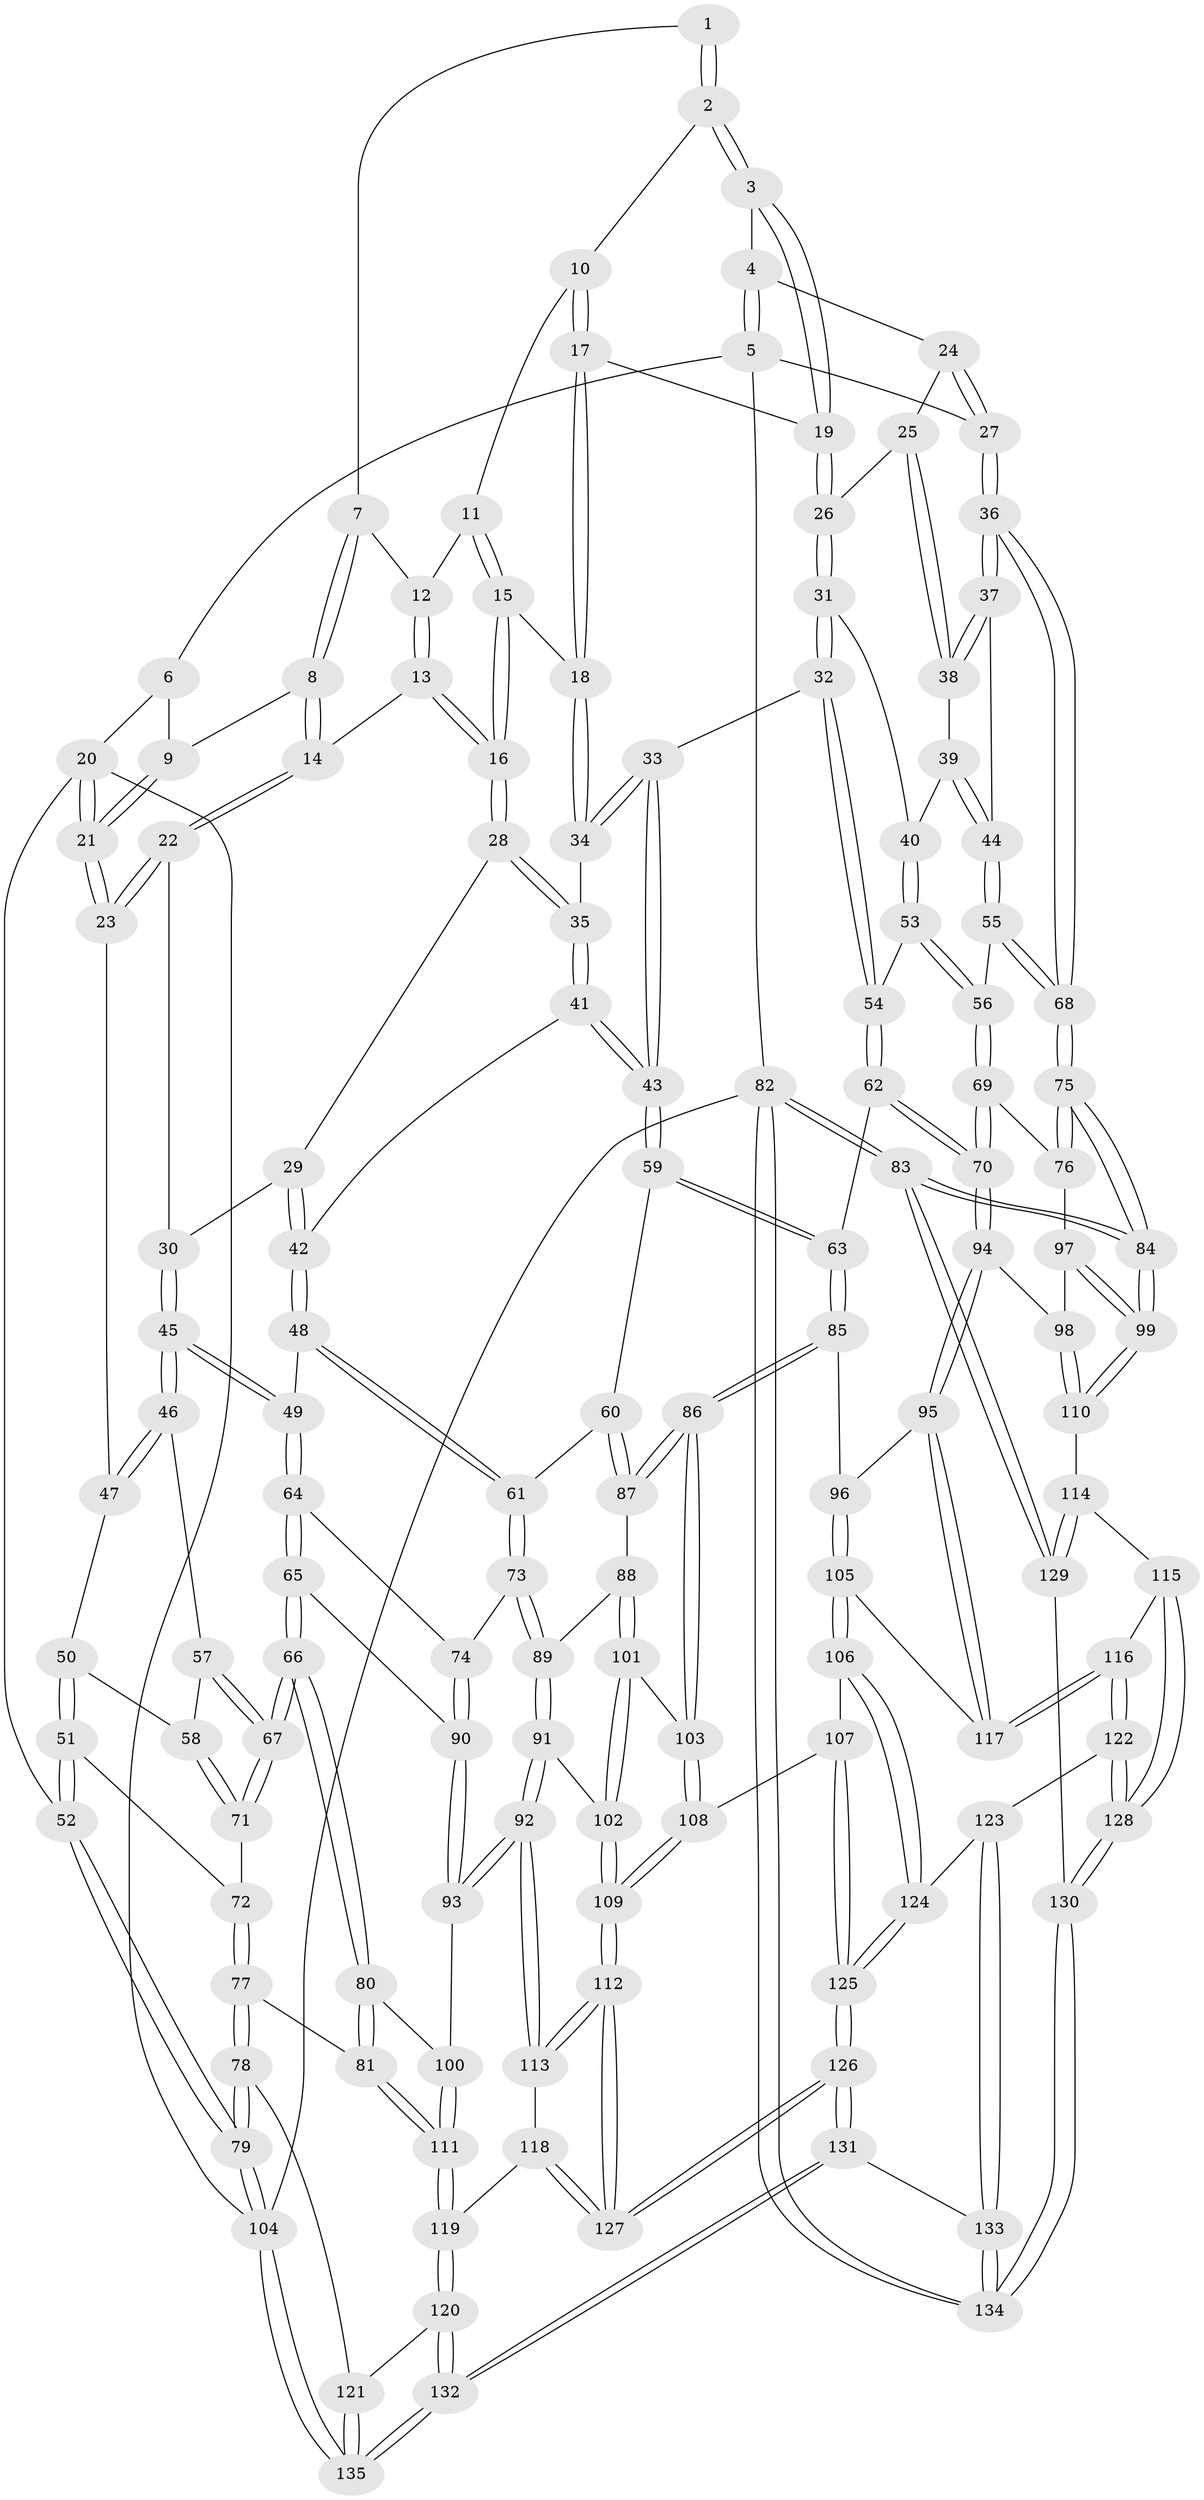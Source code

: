 // coarse degree distribution, {3: 0.15853658536585366, 4: 0.45121951219512196, 5: 0.34146341463414637, 7: 0.012195121951219513, 6: 0.036585365853658534}
// Generated by graph-tools (version 1.1) at 2025/52/02/27/25 19:52:44]
// undirected, 135 vertices, 334 edges
graph export_dot {
graph [start="1"]
  node [color=gray90,style=filled];
  1 [pos="+0.3020025642006294+0"];
  2 [pos="+0.7425350491836669+0"];
  3 [pos="+0.9562239439317592+0"];
  4 [pos="+0.9805848509999174+0"];
  5 [pos="+1+0"];
  6 [pos="+0.19670433693313602+0"];
  7 [pos="+0.2972880835665316+0"];
  8 [pos="+0.15436267849620056+0.1078307272313313"];
  9 [pos="+0.04767349880347955+0.11459864237900114"];
  10 [pos="+0.6909986630817556+0"];
  11 [pos="+0.4916170001625043+0.12217412461415869"];
  12 [pos="+0.35844350533201674+0.09346776228994887"];
  13 [pos="+0.32263158796616404+0.1845037173714915"];
  14 [pos="+0.23533979799292082+0.22261881583405035"];
  15 [pos="+0.48924352000232174+0.15733492179665723"];
  16 [pos="+0.4404419301034793+0.2669097836363487"];
  17 [pos="+0.652150606643725+0.21144068699228805"];
  18 [pos="+0.618881726776066+0.251347799525639"];
  19 [pos="+0.7749908518692564+0.27842166767549675"];
  20 [pos="+0+0.14214081427936673"];
  21 [pos="+0+0.16672892517481416"];
  22 [pos="+0.2339179065497808+0.22645589238786645"];
  23 [pos="+0.08501801649939864+0.3153932174760278"];
  24 [pos="+0.8913085623800834+0.2701820786298917"];
  25 [pos="+0.8827347303797607+0.28903151475693073"];
  26 [pos="+0.7896874642774299+0.3033203465220757"];
  27 [pos="+1+0.2815838687522968"];
  28 [pos="+0.44506295858203165+0.2776454253395168"];
  29 [pos="+0.3577996379797528+0.33720828991383167"];
  30 [pos="+0.27646988387618465+0.33678940544899494"];
  31 [pos="+0.7857440123791897+0.31390225663229426"];
  32 [pos="+0.7128261257454163+0.3906853209316923"];
  33 [pos="+0.6506542452658044+0.3690687034769977"];
  34 [pos="+0.6123820258779926+0.2637481618754045"];
  35 [pos="+0.4767690680972318+0.3027877593485112"];
  36 [pos="+1+0.3736136490781828"];
  37 [pos="+1+0.37497638268095757"];
  38 [pos="+0.9176621372463174+0.34400124771181356"];
  39 [pos="+0.9089447668030649+0.35590923779012607"];
  40 [pos="+0.8475741565138274+0.4118979144103865"];
  41 [pos="+0.48043352821684077+0.34673395410108554"];
  42 [pos="+0.3799598190795571+0.41923434676451427"];
  43 [pos="+0.537838425728144+0.4713590384589089"];
  44 [pos="+0.9144053920998134+0.4575352214447884"];
  45 [pos="+0.24967983499701596+0.4308976618536142"];
  46 [pos="+0.16588583418139627+0.413907731320323"];
  47 [pos="+0.09488885911760661+0.3520061008702141"];
  48 [pos="+0.36260291879281675+0.4673815397907784"];
  49 [pos="+0.2558876797595869+0.44127983144604666"];
  50 [pos="+0.062109277932228035+0.40826528495559133"];
  51 [pos="+0+0.4756304817244666"];
  52 [pos="+0+0.470832899736669"];
  53 [pos="+0.8451052541490346+0.42386361770876346"];
  54 [pos="+0.7311329748177361+0.43317882440163763"];
  55 [pos="+0.8985308980496999+0.47768699947179644"];
  56 [pos="+0.8772067641972089+0.48657704813767083"];
  57 [pos="+0.14005702216514865+0.4605738098625068"];
  58 [pos="+0.10335159415872662+0.48488486816793475"];
  59 [pos="+0.5372738439333217+0.4749153083015585"];
  60 [pos="+0.4981301147231878+0.5087143849696149"];
  61 [pos="+0.41921078782404275+0.5315864708998006"];
  62 [pos="+0.7239464288099046+0.5559644284957791"];
  63 [pos="+0.6758025595699735+0.5551541117790608"];
  64 [pos="+0.23152210242986693+0.5254370057868407"];
  65 [pos="+0.1992616270507756+0.592838385686966"];
  66 [pos="+0.19724670785722825+0.5943139551770177"];
  67 [pos="+0.16671084768080607+0.5595597609637655"];
  68 [pos="+1+0.5548163881909989"];
  69 [pos="+0.8396942610208351+0.5766689979028337"];
  70 [pos="+0.7851151971875678+0.6042574024435174"];
  71 [pos="+0.08896496128677567+0.5079285475981147"];
  72 [pos="+0.04714511443464539+0.5173710174416063"];
  73 [pos="+0.40379247952779157+0.5629794665036287"];
  74 [pos="+0.4024504263635054+0.5642115952496795"];
  75 [pos="+1+0.5946916070945756"];
  76 [pos="+0.8829668881366437+0.5867461849901087"];
  77 [pos="+0.05448086939175911+0.682832535105801"];
  78 [pos="+0+0.7537315180752248"];
  79 [pos="+0+0.7664409063339522"];
  80 [pos="+0.18233217636980753+0.6215360377567611"];
  81 [pos="+0.10593661219156508+0.6781244080723331"];
  82 [pos="+1+1"];
  83 [pos="+1+1"];
  84 [pos="+1+0.7617627493646776"];
  85 [pos="+0.5926929324002177+0.645669150773727"];
  86 [pos="+0.5850550742939369+0.648250363062916"];
  87 [pos="+0.5410177693501906+0.6227915978369967"];
  88 [pos="+0.48832733153727775+0.6622384120242264"];
  89 [pos="+0.4654180010539946+0.6508184961703518"];
  90 [pos="+0.36114767662548053+0.612259696755068"];
  91 [pos="+0.3991091796381706+0.724159109000169"];
  92 [pos="+0.36425851508604673+0.733594914473802"];
  93 [pos="+0.3544474247381187+0.7186214986692147"];
  94 [pos="+0.7807506040764723+0.6695665625916613"];
  95 [pos="+0.7708201211347874+0.690997411165576"];
  96 [pos="+0.6068930236872488+0.6568957794251163"];
  97 [pos="+0.9324327447808324+0.674567603228265"];
  98 [pos="+0.8781632783787465+0.7099440449941372"];
  99 [pos="+1+0.7679745769678739"];
  100 [pos="+0.27890044909528666+0.7095297973411141"];
  101 [pos="+0.49657395956125805+0.6981517103426549"];
  102 [pos="+0.4799657555940159+0.7255548161821"];
  103 [pos="+0.5664622555870757+0.7046740796387263"];
  104 [pos="+0+1"];
  105 [pos="+0.6848639487821907+0.7556445942691343"];
  106 [pos="+0.6665257509998693+0.7762288405323082"];
  107 [pos="+0.610523736637519+0.7874472331531489"];
  108 [pos="+0.5908722565254324+0.7830930069010374"];
  109 [pos="+0.5197526651994369+0.811538631012957"];
  110 [pos="+0.9851601504635388+0.7946332866129273"];
  111 [pos="+0.20202189150872776+0.8015380286848235"];
  112 [pos="+0.4743532366199253+0.864242651642293"];
  113 [pos="+0.36480395007677896+0.7639790751082371"];
  114 [pos="+0.9146847412676508+0.8346852353934903"];
  115 [pos="+0.8794338769173113+0.8394496352400861"];
  116 [pos="+0.8078435780999239+0.7815473840385829"];
  117 [pos="+0.7687371752683076+0.6967011108016524"];
  118 [pos="+0.27461747544520787+0.8604522533960337"];
  119 [pos="+0.2177272050124903+0.8613565525510427"];
  120 [pos="+0.2116132258610154+0.8677110041911227"];
  121 [pos="+0.131840816039211+0.9036399795762096"];
  122 [pos="+0.7311187020109681+0.9002004124280588"];
  123 [pos="+0.7289529560027406+0.9002353012645821"];
  124 [pos="+0.7258192835929345+0.8989119954196592"];
  125 [pos="+0.6168094571033095+0.9335972066261924"];
  126 [pos="+0.4760673138049611+1"];
  127 [pos="+0.46296365127432243+1"];
  128 [pos="+0.815319308484061+0.9324163095411815"];
  129 [pos="+0.9297186438432821+0.9243985010079253"];
  130 [pos="+0.8474767644235214+1"];
  131 [pos="+0.4712552019244004+1"];
  132 [pos="+0.31957224453737526+1"];
  133 [pos="+0.6675796279762893+1"];
  134 [pos="+0.8940464972540146+1"];
  135 [pos="+0+1"];
  1 -- 2;
  1 -- 2;
  1 -- 7;
  2 -- 3;
  2 -- 3;
  2 -- 10;
  3 -- 4;
  3 -- 19;
  3 -- 19;
  4 -- 5;
  4 -- 5;
  4 -- 24;
  5 -- 6;
  5 -- 27;
  5 -- 82;
  6 -- 9;
  6 -- 20;
  7 -- 8;
  7 -- 8;
  7 -- 12;
  8 -- 9;
  8 -- 14;
  8 -- 14;
  9 -- 21;
  9 -- 21;
  10 -- 11;
  10 -- 17;
  10 -- 17;
  11 -- 12;
  11 -- 15;
  11 -- 15;
  12 -- 13;
  12 -- 13;
  13 -- 14;
  13 -- 16;
  13 -- 16;
  14 -- 22;
  14 -- 22;
  15 -- 16;
  15 -- 16;
  15 -- 18;
  16 -- 28;
  16 -- 28;
  17 -- 18;
  17 -- 18;
  17 -- 19;
  18 -- 34;
  18 -- 34;
  19 -- 26;
  19 -- 26;
  20 -- 21;
  20 -- 21;
  20 -- 52;
  20 -- 104;
  21 -- 23;
  21 -- 23;
  22 -- 23;
  22 -- 23;
  22 -- 30;
  23 -- 47;
  24 -- 25;
  24 -- 27;
  24 -- 27;
  25 -- 26;
  25 -- 38;
  25 -- 38;
  26 -- 31;
  26 -- 31;
  27 -- 36;
  27 -- 36;
  28 -- 29;
  28 -- 35;
  28 -- 35;
  29 -- 30;
  29 -- 42;
  29 -- 42;
  30 -- 45;
  30 -- 45;
  31 -- 32;
  31 -- 32;
  31 -- 40;
  32 -- 33;
  32 -- 54;
  32 -- 54;
  33 -- 34;
  33 -- 34;
  33 -- 43;
  33 -- 43;
  34 -- 35;
  35 -- 41;
  35 -- 41;
  36 -- 37;
  36 -- 37;
  36 -- 68;
  36 -- 68;
  37 -- 38;
  37 -- 38;
  37 -- 44;
  38 -- 39;
  39 -- 40;
  39 -- 44;
  39 -- 44;
  40 -- 53;
  40 -- 53;
  41 -- 42;
  41 -- 43;
  41 -- 43;
  42 -- 48;
  42 -- 48;
  43 -- 59;
  43 -- 59;
  44 -- 55;
  44 -- 55;
  45 -- 46;
  45 -- 46;
  45 -- 49;
  45 -- 49;
  46 -- 47;
  46 -- 47;
  46 -- 57;
  47 -- 50;
  48 -- 49;
  48 -- 61;
  48 -- 61;
  49 -- 64;
  49 -- 64;
  50 -- 51;
  50 -- 51;
  50 -- 58;
  51 -- 52;
  51 -- 52;
  51 -- 72;
  52 -- 79;
  52 -- 79;
  53 -- 54;
  53 -- 56;
  53 -- 56;
  54 -- 62;
  54 -- 62;
  55 -- 56;
  55 -- 68;
  55 -- 68;
  56 -- 69;
  56 -- 69;
  57 -- 58;
  57 -- 67;
  57 -- 67;
  58 -- 71;
  58 -- 71;
  59 -- 60;
  59 -- 63;
  59 -- 63;
  60 -- 61;
  60 -- 87;
  60 -- 87;
  61 -- 73;
  61 -- 73;
  62 -- 63;
  62 -- 70;
  62 -- 70;
  63 -- 85;
  63 -- 85;
  64 -- 65;
  64 -- 65;
  64 -- 74;
  65 -- 66;
  65 -- 66;
  65 -- 90;
  66 -- 67;
  66 -- 67;
  66 -- 80;
  66 -- 80;
  67 -- 71;
  67 -- 71;
  68 -- 75;
  68 -- 75;
  69 -- 70;
  69 -- 70;
  69 -- 76;
  70 -- 94;
  70 -- 94;
  71 -- 72;
  72 -- 77;
  72 -- 77;
  73 -- 74;
  73 -- 89;
  73 -- 89;
  74 -- 90;
  74 -- 90;
  75 -- 76;
  75 -- 76;
  75 -- 84;
  75 -- 84;
  76 -- 97;
  77 -- 78;
  77 -- 78;
  77 -- 81;
  78 -- 79;
  78 -- 79;
  78 -- 121;
  79 -- 104;
  79 -- 104;
  80 -- 81;
  80 -- 81;
  80 -- 100;
  81 -- 111;
  81 -- 111;
  82 -- 83;
  82 -- 83;
  82 -- 134;
  82 -- 134;
  82 -- 104;
  83 -- 84;
  83 -- 84;
  83 -- 129;
  83 -- 129;
  84 -- 99;
  84 -- 99;
  85 -- 86;
  85 -- 86;
  85 -- 96;
  86 -- 87;
  86 -- 87;
  86 -- 103;
  86 -- 103;
  87 -- 88;
  88 -- 89;
  88 -- 101;
  88 -- 101;
  89 -- 91;
  89 -- 91;
  90 -- 93;
  90 -- 93;
  91 -- 92;
  91 -- 92;
  91 -- 102;
  92 -- 93;
  92 -- 93;
  92 -- 113;
  92 -- 113;
  93 -- 100;
  94 -- 95;
  94 -- 95;
  94 -- 98;
  95 -- 96;
  95 -- 117;
  95 -- 117;
  96 -- 105;
  96 -- 105;
  97 -- 98;
  97 -- 99;
  97 -- 99;
  98 -- 110;
  98 -- 110;
  99 -- 110;
  99 -- 110;
  100 -- 111;
  100 -- 111;
  101 -- 102;
  101 -- 102;
  101 -- 103;
  102 -- 109;
  102 -- 109;
  103 -- 108;
  103 -- 108;
  104 -- 135;
  104 -- 135;
  105 -- 106;
  105 -- 106;
  105 -- 117;
  106 -- 107;
  106 -- 124;
  106 -- 124;
  107 -- 108;
  107 -- 125;
  107 -- 125;
  108 -- 109;
  108 -- 109;
  109 -- 112;
  109 -- 112;
  110 -- 114;
  111 -- 119;
  111 -- 119;
  112 -- 113;
  112 -- 113;
  112 -- 127;
  112 -- 127;
  113 -- 118;
  114 -- 115;
  114 -- 129;
  114 -- 129;
  115 -- 116;
  115 -- 128;
  115 -- 128;
  116 -- 117;
  116 -- 117;
  116 -- 122;
  116 -- 122;
  118 -- 119;
  118 -- 127;
  118 -- 127;
  119 -- 120;
  119 -- 120;
  120 -- 121;
  120 -- 132;
  120 -- 132;
  121 -- 135;
  121 -- 135;
  122 -- 123;
  122 -- 128;
  122 -- 128;
  123 -- 124;
  123 -- 133;
  123 -- 133;
  124 -- 125;
  124 -- 125;
  125 -- 126;
  125 -- 126;
  126 -- 127;
  126 -- 127;
  126 -- 131;
  126 -- 131;
  128 -- 130;
  128 -- 130;
  129 -- 130;
  130 -- 134;
  130 -- 134;
  131 -- 132;
  131 -- 132;
  131 -- 133;
  132 -- 135;
  132 -- 135;
  133 -- 134;
  133 -- 134;
}
